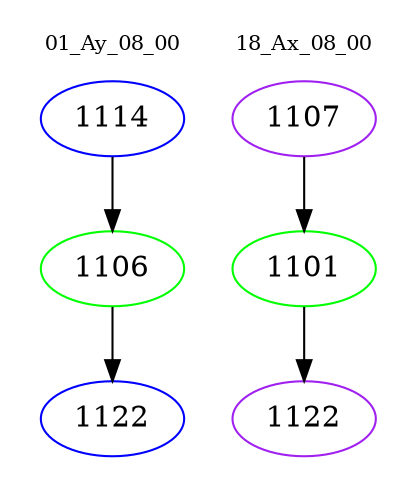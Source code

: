 digraph{
subgraph cluster_0 {
color = white
label = "01_Ay_08_00";
fontsize=10;
T0_1114 [label="1114", color="blue"]
T0_1114 -> T0_1106 [color="black"]
T0_1106 [label="1106", color="green"]
T0_1106 -> T0_1122 [color="black"]
T0_1122 [label="1122", color="blue"]
}
subgraph cluster_1 {
color = white
label = "18_Ax_08_00";
fontsize=10;
T1_1107 [label="1107", color="purple"]
T1_1107 -> T1_1101 [color="black"]
T1_1101 [label="1101", color="green"]
T1_1101 -> T1_1122 [color="black"]
T1_1122 [label="1122", color="purple"]
}
}
